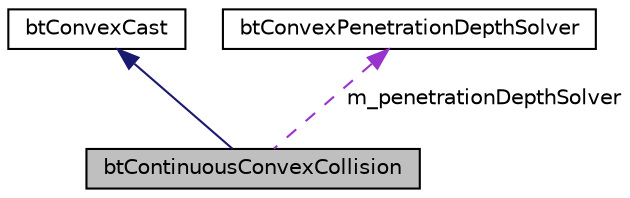 digraph G
{
  edge [fontname="Helvetica",fontsize="10",labelfontname="Helvetica",labelfontsize="10"];
  node [fontname="Helvetica",fontsize="10",shape=record];
  Node1 [label="btContinuousConvexCollision",height=0.2,width=0.4,color="black", fillcolor="grey75", style="filled" fontcolor="black"];
  Node2 -> Node1 [dir="back",color="midnightblue",fontsize="10",style="solid",fontname="Helvetica"];
  Node2 [label="btConvexCast",height=0.2,width=0.4,color="black", fillcolor="white", style="filled",URL="$classbtConvexCast.html",tooltip="btConvexCast is an interface for Casting"];
  Node3 -> Node1 [dir="back",color="darkorchid3",fontsize="10",style="dashed",label=" m_penetrationDepthSolver" ,fontname="Helvetica"];
  Node3 [label="btConvexPenetrationDepthSolver",height=0.2,width=0.4,color="black", fillcolor="white", style="filled",URL="$classbtConvexPenetrationDepthSolver.html",tooltip="ConvexPenetrationDepthSolver provides an interface for penetration depth calculation."];
}
